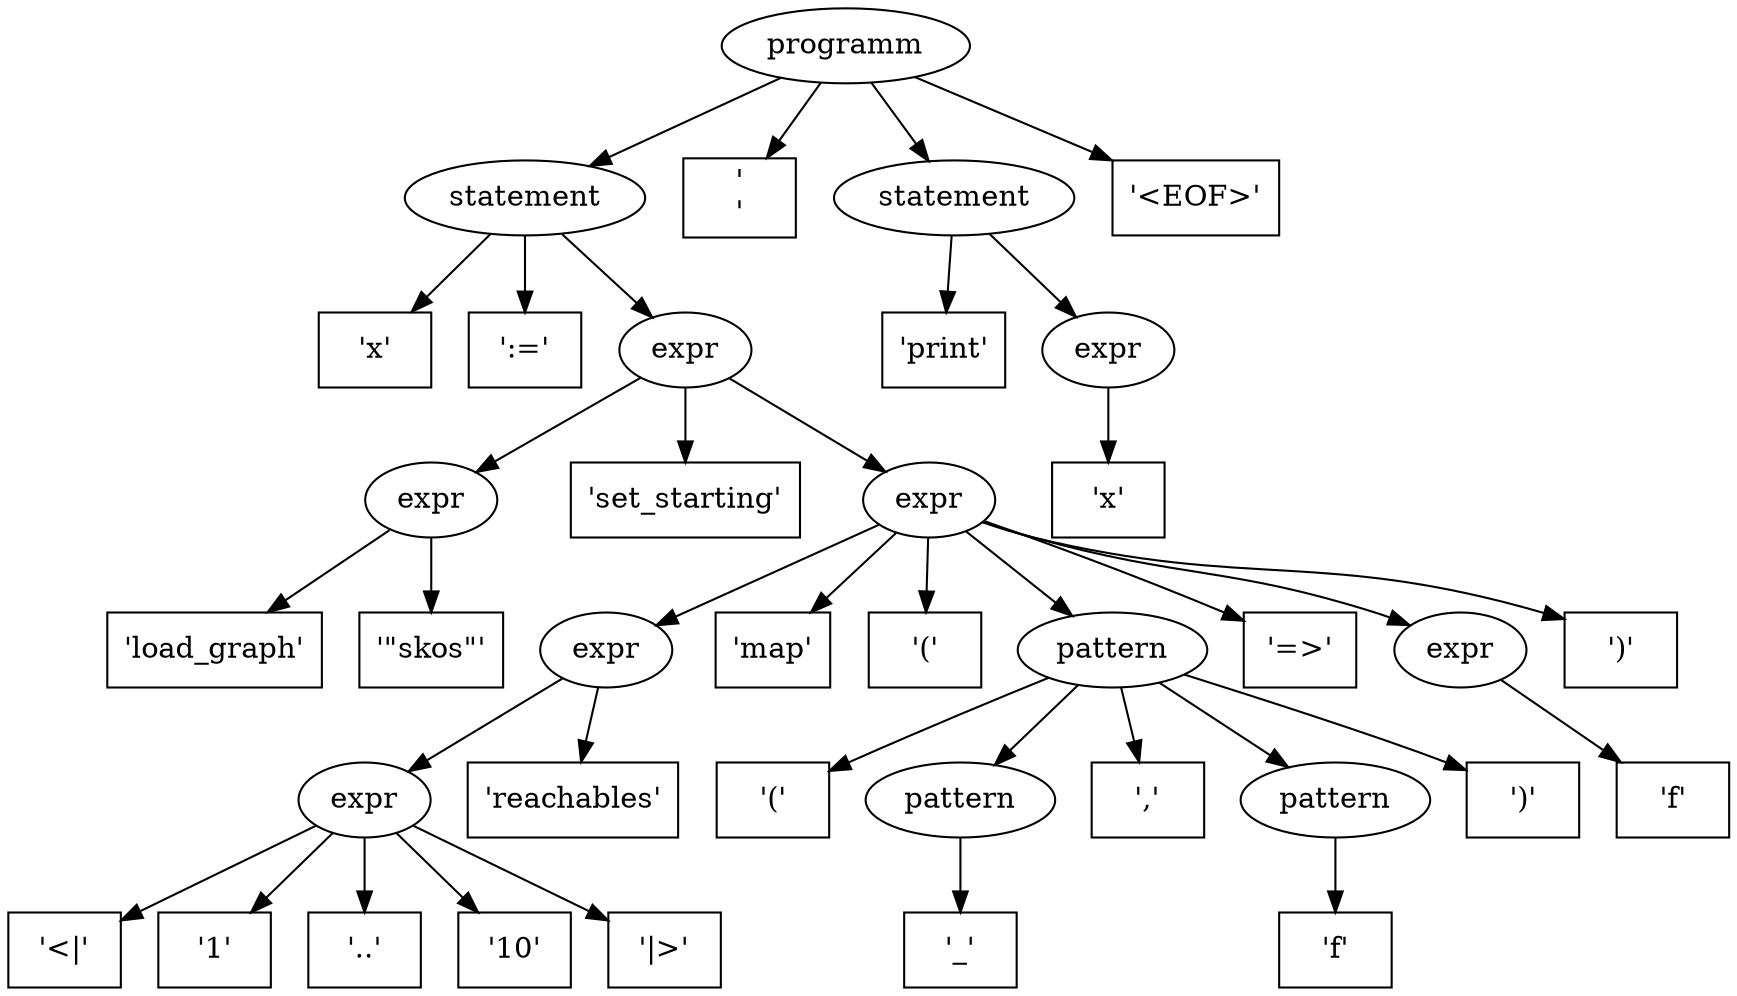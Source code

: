 strict digraph code {
0 [label=programm];
1 [label=statement];
0 -> 1;
2 [label="'x'", shape=box];
1 -> 2;
3 [label="':='", shape=box];
1 -> 3;
4 [label=expr];
1 -> 4;
5 [label=expr];
4 -> 5;
6 [label="'load_graph'", shape=box];
5 -> 6;
7 [label="'\"skos\"'", shape=box];
5 -> 7;
8 [label="'set_starting'", shape=box];
4 -> 8;
9 [label=expr];
4 -> 9;
10 [label=expr];
9 -> 10;
11 [label=expr];
10 -> 11;
12 [label="'<|'", shape=box];
11 -> 12;
13 [label="'1'", shape=box];
11 -> 13;
14 [label="'..'", shape=box];
11 -> 14;
15 [label="'10'", shape=box];
11 -> 15;
16 [label="'|>'", shape=box];
11 -> 16;
17 [label="'reachables'", shape=box];
10 -> 17;
18 [label="'map'", shape=box];
9 -> 18;
19 [label="'('", shape=box];
9 -> 19;
20 [label=pattern];
9 -> 20;
21 [label="'('", shape=box];
20 -> 21;
22 [label=pattern];
20 -> 22;
23 [label="'_'", shape=box];
22 -> 23;
24 [label="','", shape=box];
20 -> 24;
25 [label=pattern];
20 -> 25;
26 [label="'f'", shape=box];
25 -> 26;
27 [label="')'", shape=box];
20 -> 27;
28 [label="'=>'", shape=box];
9 -> 28;
29 [label=expr];
9 -> 29;
30 [label="'f'", shape=box];
29 -> 30;
31 [label="')'", shape=box];
9 -> 31;
32 [label="'\n'", shape=box];
0 -> 32;
33 [label=statement];
0 -> 33;
34 [label="'print'", shape=box];
33 -> 34;
35 [label=expr];
33 -> 35;
36 [label="'x'", shape=box];
35 -> 36;
37 [label="'<EOF>'", shape=box];
0 -> 37;
}
